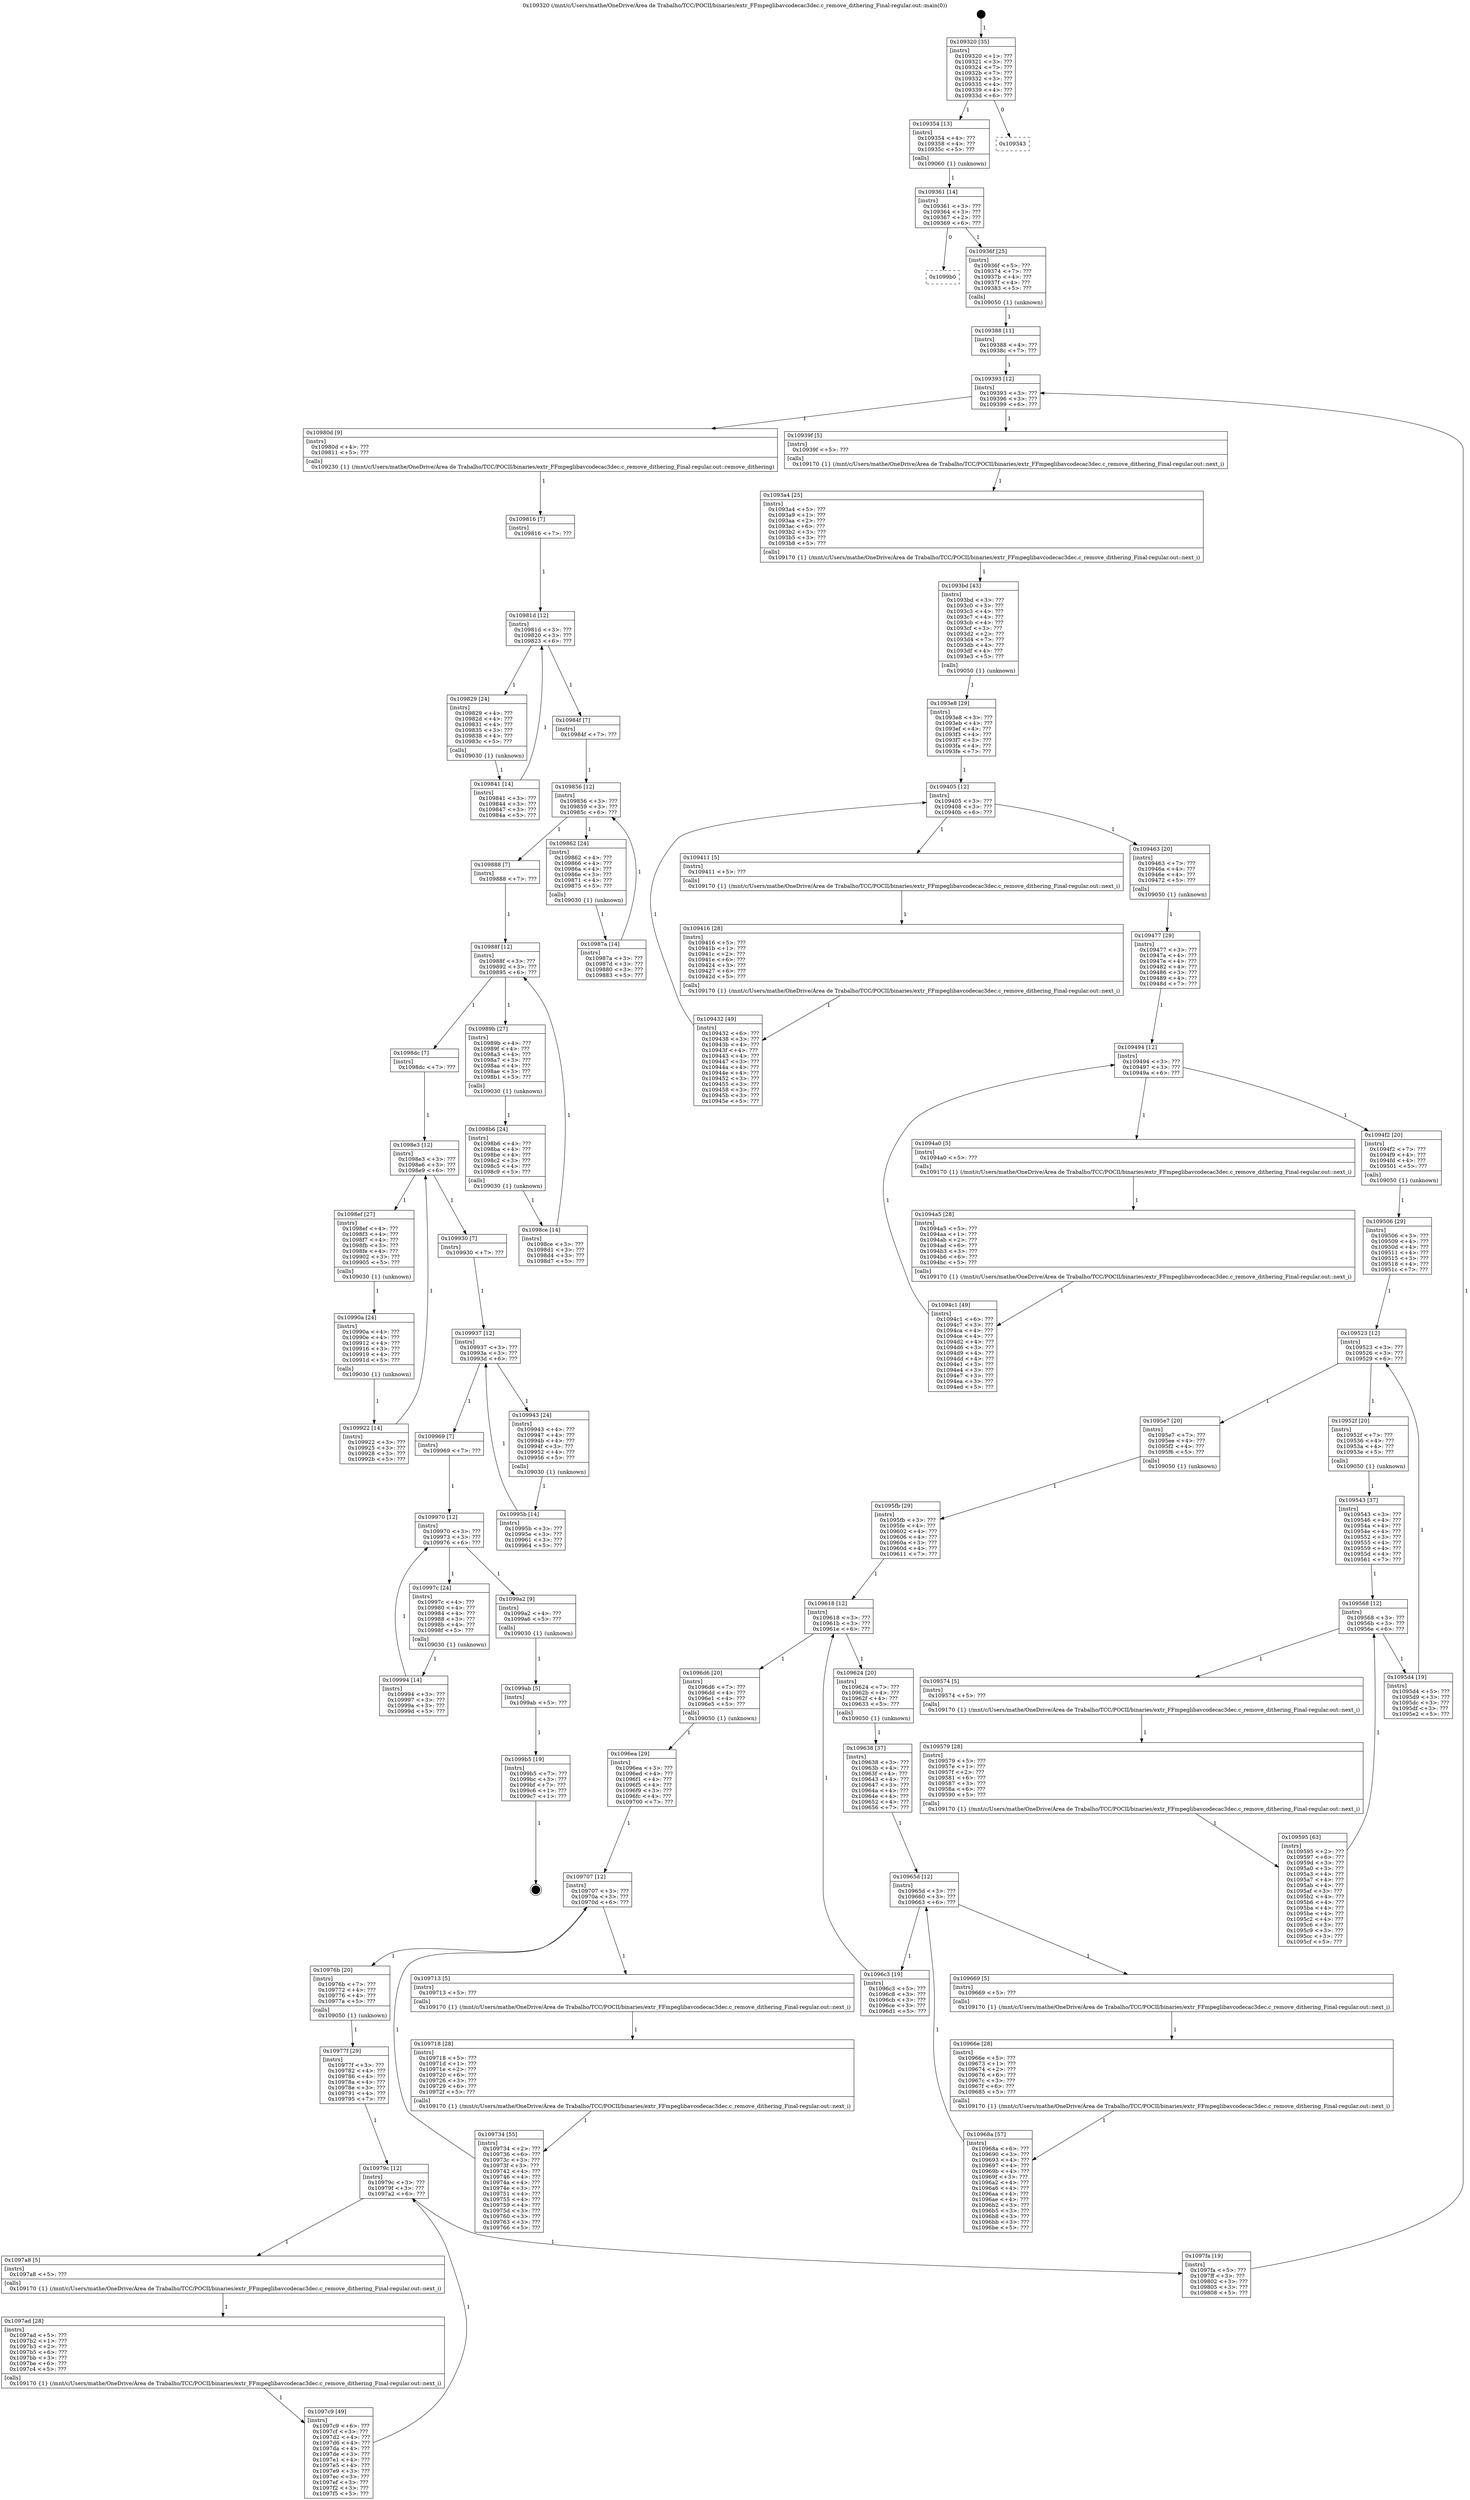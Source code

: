 digraph "0x109320" {
  label = "0x109320 (/mnt/c/Users/mathe/OneDrive/Área de Trabalho/TCC/POCII/binaries/extr_FFmpeglibavcodecac3dec.c_remove_dithering_Final-regular.out::main(0))"
  labelloc = "t"
  node[shape=record]

  Entry [label="",width=0.3,height=0.3,shape=circle,fillcolor=black,style=filled]
  "0x109320" [label="{
     0x109320 [35]\l
     | [instrs]\l
     &nbsp;&nbsp;0x109320 \<+1\>: ???\l
     &nbsp;&nbsp;0x109321 \<+3\>: ???\l
     &nbsp;&nbsp;0x109324 \<+7\>: ???\l
     &nbsp;&nbsp;0x10932b \<+7\>: ???\l
     &nbsp;&nbsp;0x109332 \<+3\>: ???\l
     &nbsp;&nbsp;0x109335 \<+4\>: ???\l
     &nbsp;&nbsp;0x109339 \<+4\>: ???\l
     &nbsp;&nbsp;0x10933d \<+6\>: ???\l
  }"]
  "0x109354" [label="{
     0x109354 [13]\l
     | [instrs]\l
     &nbsp;&nbsp;0x109354 \<+4\>: ???\l
     &nbsp;&nbsp;0x109358 \<+4\>: ???\l
     &nbsp;&nbsp;0x10935c \<+5\>: ???\l
     | [calls]\l
     &nbsp;&nbsp;0x109060 \{1\} (unknown)\l
  }"]
  "0x109343" [label="{
     0x109343\l
  }", style=dashed]
  "0x109361" [label="{
     0x109361 [14]\l
     | [instrs]\l
     &nbsp;&nbsp;0x109361 \<+3\>: ???\l
     &nbsp;&nbsp;0x109364 \<+3\>: ???\l
     &nbsp;&nbsp;0x109367 \<+2\>: ???\l
     &nbsp;&nbsp;0x109369 \<+6\>: ???\l
  }"]
  "0x1099b0" [label="{
     0x1099b0\l
  }", style=dashed]
  "0x10936f" [label="{
     0x10936f [25]\l
     | [instrs]\l
     &nbsp;&nbsp;0x10936f \<+5\>: ???\l
     &nbsp;&nbsp;0x109374 \<+7\>: ???\l
     &nbsp;&nbsp;0x10937b \<+4\>: ???\l
     &nbsp;&nbsp;0x10937f \<+4\>: ???\l
     &nbsp;&nbsp;0x109383 \<+5\>: ???\l
     | [calls]\l
     &nbsp;&nbsp;0x109050 \{1\} (unknown)\l
  }"]
  Exit [label="",width=0.3,height=0.3,shape=circle,fillcolor=black,style=filled,peripheries=2]
  "0x109393" [label="{
     0x109393 [12]\l
     | [instrs]\l
     &nbsp;&nbsp;0x109393 \<+3\>: ???\l
     &nbsp;&nbsp;0x109396 \<+3\>: ???\l
     &nbsp;&nbsp;0x109399 \<+6\>: ???\l
  }"]
  "0x10980d" [label="{
     0x10980d [9]\l
     | [instrs]\l
     &nbsp;&nbsp;0x10980d \<+4\>: ???\l
     &nbsp;&nbsp;0x109811 \<+5\>: ???\l
     | [calls]\l
     &nbsp;&nbsp;0x109230 \{1\} (/mnt/c/Users/mathe/OneDrive/Área de Trabalho/TCC/POCII/binaries/extr_FFmpeglibavcodecac3dec.c_remove_dithering_Final-regular.out::remove_dithering)\l
  }"]
  "0x10939f" [label="{
     0x10939f [5]\l
     | [instrs]\l
     &nbsp;&nbsp;0x10939f \<+5\>: ???\l
     | [calls]\l
     &nbsp;&nbsp;0x109170 \{1\} (/mnt/c/Users/mathe/OneDrive/Área de Trabalho/TCC/POCII/binaries/extr_FFmpeglibavcodecac3dec.c_remove_dithering_Final-regular.out::next_i)\l
  }"]
  "0x1093a4" [label="{
     0x1093a4 [25]\l
     | [instrs]\l
     &nbsp;&nbsp;0x1093a4 \<+5\>: ???\l
     &nbsp;&nbsp;0x1093a9 \<+1\>: ???\l
     &nbsp;&nbsp;0x1093aa \<+2\>: ???\l
     &nbsp;&nbsp;0x1093ac \<+6\>: ???\l
     &nbsp;&nbsp;0x1093b2 \<+3\>: ???\l
     &nbsp;&nbsp;0x1093b5 \<+3\>: ???\l
     &nbsp;&nbsp;0x1093b8 \<+5\>: ???\l
     | [calls]\l
     &nbsp;&nbsp;0x109170 \{1\} (/mnt/c/Users/mathe/OneDrive/Área de Trabalho/TCC/POCII/binaries/extr_FFmpeglibavcodecac3dec.c_remove_dithering_Final-regular.out::next_i)\l
  }"]
  "0x1093bd" [label="{
     0x1093bd [43]\l
     | [instrs]\l
     &nbsp;&nbsp;0x1093bd \<+3\>: ???\l
     &nbsp;&nbsp;0x1093c0 \<+3\>: ???\l
     &nbsp;&nbsp;0x1093c3 \<+4\>: ???\l
     &nbsp;&nbsp;0x1093c7 \<+4\>: ???\l
     &nbsp;&nbsp;0x1093cb \<+4\>: ???\l
     &nbsp;&nbsp;0x1093cf \<+3\>: ???\l
     &nbsp;&nbsp;0x1093d2 \<+2\>: ???\l
     &nbsp;&nbsp;0x1093d4 \<+7\>: ???\l
     &nbsp;&nbsp;0x1093db \<+4\>: ???\l
     &nbsp;&nbsp;0x1093df \<+4\>: ???\l
     &nbsp;&nbsp;0x1093e3 \<+5\>: ???\l
     | [calls]\l
     &nbsp;&nbsp;0x109050 \{1\} (unknown)\l
  }"]
  "0x109405" [label="{
     0x109405 [12]\l
     | [instrs]\l
     &nbsp;&nbsp;0x109405 \<+3\>: ???\l
     &nbsp;&nbsp;0x109408 \<+3\>: ???\l
     &nbsp;&nbsp;0x10940b \<+6\>: ???\l
  }"]
  "0x109463" [label="{
     0x109463 [20]\l
     | [instrs]\l
     &nbsp;&nbsp;0x109463 \<+7\>: ???\l
     &nbsp;&nbsp;0x10946a \<+4\>: ???\l
     &nbsp;&nbsp;0x10946e \<+4\>: ???\l
     &nbsp;&nbsp;0x109472 \<+5\>: ???\l
     | [calls]\l
     &nbsp;&nbsp;0x109050 \{1\} (unknown)\l
  }"]
  "0x109411" [label="{
     0x109411 [5]\l
     | [instrs]\l
     &nbsp;&nbsp;0x109411 \<+5\>: ???\l
     | [calls]\l
     &nbsp;&nbsp;0x109170 \{1\} (/mnt/c/Users/mathe/OneDrive/Área de Trabalho/TCC/POCII/binaries/extr_FFmpeglibavcodecac3dec.c_remove_dithering_Final-regular.out::next_i)\l
  }"]
  "0x109416" [label="{
     0x109416 [28]\l
     | [instrs]\l
     &nbsp;&nbsp;0x109416 \<+5\>: ???\l
     &nbsp;&nbsp;0x10941b \<+1\>: ???\l
     &nbsp;&nbsp;0x10941c \<+2\>: ???\l
     &nbsp;&nbsp;0x10941e \<+6\>: ???\l
     &nbsp;&nbsp;0x109424 \<+3\>: ???\l
     &nbsp;&nbsp;0x109427 \<+6\>: ???\l
     &nbsp;&nbsp;0x10942d \<+5\>: ???\l
     | [calls]\l
     &nbsp;&nbsp;0x109170 \{1\} (/mnt/c/Users/mathe/OneDrive/Área de Trabalho/TCC/POCII/binaries/extr_FFmpeglibavcodecac3dec.c_remove_dithering_Final-regular.out::next_i)\l
  }"]
  "0x109432" [label="{
     0x109432 [49]\l
     | [instrs]\l
     &nbsp;&nbsp;0x109432 \<+6\>: ???\l
     &nbsp;&nbsp;0x109438 \<+3\>: ???\l
     &nbsp;&nbsp;0x10943b \<+4\>: ???\l
     &nbsp;&nbsp;0x10943f \<+4\>: ???\l
     &nbsp;&nbsp;0x109443 \<+4\>: ???\l
     &nbsp;&nbsp;0x109447 \<+3\>: ???\l
     &nbsp;&nbsp;0x10944a \<+4\>: ???\l
     &nbsp;&nbsp;0x10944e \<+4\>: ???\l
     &nbsp;&nbsp;0x109452 \<+3\>: ???\l
     &nbsp;&nbsp;0x109455 \<+3\>: ???\l
     &nbsp;&nbsp;0x109458 \<+3\>: ???\l
     &nbsp;&nbsp;0x10945b \<+3\>: ???\l
     &nbsp;&nbsp;0x10945e \<+5\>: ???\l
  }"]
  "0x1093e8" [label="{
     0x1093e8 [29]\l
     | [instrs]\l
     &nbsp;&nbsp;0x1093e8 \<+3\>: ???\l
     &nbsp;&nbsp;0x1093eb \<+4\>: ???\l
     &nbsp;&nbsp;0x1093ef \<+4\>: ???\l
     &nbsp;&nbsp;0x1093f3 \<+4\>: ???\l
     &nbsp;&nbsp;0x1093f7 \<+3\>: ???\l
     &nbsp;&nbsp;0x1093fa \<+4\>: ???\l
     &nbsp;&nbsp;0x1093fe \<+7\>: ???\l
  }"]
  "0x109494" [label="{
     0x109494 [12]\l
     | [instrs]\l
     &nbsp;&nbsp;0x109494 \<+3\>: ???\l
     &nbsp;&nbsp;0x109497 \<+3\>: ???\l
     &nbsp;&nbsp;0x10949a \<+6\>: ???\l
  }"]
  "0x1094f2" [label="{
     0x1094f2 [20]\l
     | [instrs]\l
     &nbsp;&nbsp;0x1094f2 \<+7\>: ???\l
     &nbsp;&nbsp;0x1094f9 \<+4\>: ???\l
     &nbsp;&nbsp;0x1094fd \<+4\>: ???\l
     &nbsp;&nbsp;0x109501 \<+5\>: ???\l
     | [calls]\l
     &nbsp;&nbsp;0x109050 \{1\} (unknown)\l
  }"]
  "0x1094a0" [label="{
     0x1094a0 [5]\l
     | [instrs]\l
     &nbsp;&nbsp;0x1094a0 \<+5\>: ???\l
     | [calls]\l
     &nbsp;&nbsp;0x109170 \{1\} (/mnt/c/Users/mathe/OneDrive/Área de Trabalho/TCC/POCII/binaries/extr_FFmpeglibavcodecac3dec.c_remove_dithering_Final-regular.out::next_i)\l
  }"]
  "0x1094a5" [label="{
     0x1094a5 [28]\l
     | [instrs]\l
     &nbsp;&nbsp;0x1094a5 \<+5\>: ???\l
     &nbsp;&nbsp;0x1094aa \<+1\>: ???\l
     &nbsp;&nbsp;0x1094ab \<+2\>: ???\l
     &nbsp;&nbsp;0x1094ad \<+6\>: ???\l
     &nbsp;&nbsp;0x1094b3 \<+3\>: ???\l
     &nbsp;&nbsp;0x1094b6 \<+6\>: ???\l
     &nbsp;&nbsp;0x1094bc \<+5\>: ???\l
     | [calls]\l
     &nbsp;&nbsp;0x109170 \{1\} (/mnt/c/Users/mathe/OneDrive/Área de Trabalho/TCC/POCII/binaries/extr_FFmpeglibavcodecac3dec.c_remove_dithering_Final-regular.out::next_i)\l
  }"]
  "0x1094c1" [label="{
     0x1094c1 [49]\l
     | [instrs]\l
     &nbsp;&nbsp;0x1094c1 \<+6\>: ???\l
     &nbsp;&nbsp;0x1094c7 \<+3\>: ???\l
     &nbsp;&nbsp;0x1094ca \<+4\>: ???\l
     &nbsp;&nbsp;0x1094ce \<+4\>: ???\l
     &nbsp;&nbsp;0x1094d2 \<+4\>: ???\l
     &nbsp;&nbsp;0x1094d6 \<+3\>: ???\l
     &nbsp;&nbsp;0x1094d9 \<+4\>: ???\l
     &nbsp;&nbsp;0x1094dd \<+4\>: ???\l
     &nbsp;&nbsp;0x1094e1 \<+3\>: ???\l
     &nbsp;&nbsp;0x1094e4 \<+3\>: ???\l
     &nbsp;&nbsp;0x1094e7 \<+3\>: ???\l
     &nbsp;&nbsp;0x1094ea \<+3\>: ???\l
     &nbsp;&nbsp;0x1094ed \<+5\>: ???\l
  }"]
  "0x109477" [label="{
     0x109477 [29]\l
     | [instrs]\l
     &nbsp;&nbsp;0x109477 \<+3\>: ???\l
     &nbsp;&nbsp;0x10947a \<+4\>: ???\l
     &nbsp;&nbsp;0x10947e \<+4\>: ???\l
     &nbsp;&nbsp;0x109482 \<+4\>: ???\l
     &nbsp;&nbsp;0x109486 \<+3\>: ???\l
     &nbsp;&nbsp;0x109489 \<+4\>: ???\l
     &nbsp;&nbsp;0x10948d \<+7\>: ???\l
  }"]
  "0x109523" [label="{
     0x109523 [12]\l
     | [instrs]\l
     &nbsp;&nbsp;0x109523 \<+3\>: ???\l
     &nbsp;&nbsp;0x109526 \<+3\>: ???\l
     &nbsp;&nbsp;0x109529 \<+6\>: ???\l
  }"]
  "0x1095e7" [label="{
     0x1095e7 [20]\l
     | [instrs]\l
     &nbsp;&nbsp;0x1095e7 \<+7\>: ???\l
     &nbsp;&nbsp;0x1095ee \<+4\>: ???\l
     &nbsp;&nbsp;0x1095f2 \<+4\>: ???\l
     &nbsp;&nbsp;0x1095f6 \<+5\>: ???\l
     | [calls]\l
     &nbsp;&nbsp;0x109050 \{1\} (unknown)\l
  }"]
  "0x10952f" [label="{
     0x10952f [20]\l
     | [instrs]\l
     &nbsp;&nbsp;0x10952f \<+7\>: ???\l
     &nbsp;&nbsp;0x109536 \<+4\>: ???\l
     &nbsp;&nbsp;0x10953a \<+4\>: ???\l
     &nbsp;&nbsp;0x10953e \<+5\>: ???\l
     | [calls]\l
     &nbsp;&nbsp;0x109050 \{1\} (unknown)\l
  }"]
  "0x109568" [label="{
     0x109568 [12]\l
     | [instrs]\l
     &nbsp;&nbsp;0x109568 \<+3\>: ???\l
     &nbsp;&nbsp;0x10956b \<+3\>: ???\l
     &nbsp;&nbsp;0x10956e \<+6\>: ???\l
  }"]
  "0x1095d4" [label="{
     0x1095d4 [19]\l
     | [instrs]\l
     &nbsp;&nbsp;0x1095d4 \<+5\>: ???\l
     &nbsp;&nbsp;0x1095d9 \<+3\>: ???\l
     &nbsp;&nbsp;0x1095dc \<+3\>: ???\l
     &nbsp;&nbsp;0x1095df \<+3\>: ???\l
     &nbsp;&nbsp;0x1095e2 \<+5\>: ???\l
  }"]
  "0x109574" [label="{
     0x109574 [5]\l
     | [instrs]\l
     &nbsp;&nbsp;0x109574 \<+5\>: ???\l
     | [calls]\l
     &nbsp;&nbsp;0x109170 \{1\} (/mnt/c/Users/mathe/OneDrive/Área de Trabalho/TCC/POCII/binaries/extr_FFmpeglibavcodecac3dec.c_remove_dithering_Final-regular.out::next_i)\l
  }"]
  "0x109579" [label="{
     0x109579 [28]\l
     | [instrs]\l
     &nbsp;&nbsp;0x109579 \<+5\>: ???\l
     &nbsp;&nbsp;0x10957e \<+1\>: ???\l
     &nbsp;&nbsp;0x10957f \<+2\>: ???\l
     &nbsp;&nbsp;0x109581 \<+6\>: ???\l
     &nbsp;&nbsp;0x109587 \<+3\>: ???\l
     &nbsp;&nbsp;0x10958a \<+6\>: ???\l
     &nbsp;&nbsp;0x109590 \<+5\>: ???\l
     | [calls]\l
     &nbsp;&nbsp;0x109170 \{1\} (/mnt/c/Users/mathe/OneDrive/Área de Trabalho/TCC/POCII/binaries/extr_FFmpeglibavcodecac3dec.c_remove_dithering_Final-regular.out::next_i)\l
  }"]
  "0x109595" [label="{
     0x109595 [63]\l
     | [instrs]\l
     &nbsp;&nbsp;0x109595 \<+2\>: ???\l
     &nbsp;&nbsp;0x109597 \<+6\>: ???\l
     &nbsp;&nbsp;0x10959d \<+3\>: ???\l
     &nbsp;&nbsp;0x1095a0 \<+3\>: ???\l
     &nbsp;&nbsp;0x1095a3 \<+4\>: ???\l
     &nbsp;&nbsp;0x1095a7 \<+4\>: ???\l
     &nbsp;&nbsp;0x1095ab \<+4\>: ???\l
     &nbsp;&nbsp;0x1095af \<+3\>: ???\l
     &nbsp;&nbsp;0x1095b2 \<+4\>: ???\l
     &nbsp;&nbsp;0x1095b6 \<+4\>: ???\l
     &nbsp;&nbsp;0x1095ba \<+4\>: ???\l
     &nbsp;&nbsp;0x1095be \<+4\>: ???\l
     &nbsp;&nbsp;0x1095c2 \<+4\>: ???\l
     &nbsp;&nbsp;0x1095c6 \<+3\>: ???\l
     &nbsp;&nbsp;0x1095c9 \<+3\>: ???\l
     &nbsp;&nbsp;0x1095cc \<+3\>: ???\l
     &nbsp;&nbsp;0x1095cf \<+5\>: ???\l
  }"]
  "0x109543" [label="{
     0x109543 [37]\l
     | [instrs]\l
     &nbsp;&nbsp;0x109543 \<+3\>: ???\l
     &nbsp;&nbsp;0x109546 \<+4\>: ???\l
     &nbsp;&nbsp;0x10954a \<+4\>: ???\l
     &nbsp;&nbsp;0x10954e \<+4\>: ???\l
     &nbsp;&nbsp;0x109552 \<+3\>: ???\l
     &nbsp;&nbsp;0x109555 \<+4\>: ???\l
     &nbsp;&nbsp;0x109559 \<+4\>: ???\l
     &nbsp;&nbsp;0x10955d \<+4\>: ???\l
     &nbsp;&nbsp;0x109561 \<+7\>: ???\l
  }"]
  "0x1099b5" [label="{
     0x1099b5 [19]\l
     | [instrs]\l
     &nbsp;&nbsp;0x1099b5 \<+7\>: ???\l
     &nbsp;&nbsp;0x1099bc \<+3\>: ???\l
     &nbsp;&nbsp;0x1099bf \<+7\>: ???\l
     &nbsp;&nbsp;0x1099c6 \<+1\>: ???\l
     &nbsp;&nbsp;0x1099c7 \<+1\>: ???\l
  }"]
  "0x109506" [label="{
     0x109506 [29]\l
     | [instrs]\l
     &nbsp;&nbsp;0x109506 \<+3\>: ???\l
     &nbsp;&nbsp;0x109509 \<+4\>: ???\l
     &nbsp;&nbsp;0x10950d \<+4\>: ???\l
     &nbsp;&nbsp;0x109511 \<+4\>: ???\l
     &nbsp;&nbsp;0x109515 \<+3\>: ???\l
     &nbsp;&nbsp;0x109518 \<+4\>: ???\l
     &nbsp;&nbsp;0x10951c \<+7\>: ???\l
  }"]
  "0x109618" [label="{
     0x109618 [12]\l
     | [instrs]\l
     &nbsp;&nbsp;0x109618 \<+3\>: ???\l
     &nbsp;&nbsp;0x10961b \<+3\>: ???\l
     &nbsp;&nbsp;0x10961e \<+6\>: ???\l
  }"]
  "0x1096d6" [label="{
     0x1096d6 [20]\l
     | [instrs]\l
     &nbsp;&nbsp;0x1096d6 \<+7\>: ???\l
     &nbsp;&nbsp;0x1096dd \<+4\>: ???\l
     &nbsp;&nbsp;0x1096e1 \<+4\>: ???\l
     &nbsp;&nbsp;0x1096e5 \<+5\>: ???\l
     | [calls]\l
     &nbsp;&nbsp;0x109050 \{1\} (unknown)\l
  }"]
  "0x109624" [label="{
     0x109624 [20]\l
     | [instrs]\l
     &nbsp;&nbsp;0x109624 \<+7\>: ???\l
     &nbsp;&nbsp;0x10962b \<+4\>: ???\l
     &nbsp;&nbsp;0x10962f \<+4\>: ???\l
     &nbsp;&nbsp;0x109633 \<+5\>: ???\l
     | [calls]\l
     &nbsp;&nbsp;0x109050 \{1\} (unknown)\l
  }"]
  "0x10965d" [label="{
     0x10965d [12]\l
     | [instrs]\l
     &nbsp;&nbsp;0x10965d \<+3\>: ???\l
     &nbsp;&nbsp;0x109660 \<+3\>: ???\l
     &nbsp;&nbsp;0x109663 \<+6\>: ???\l
  }"]
  "0x1096c3" [label="{
     0x1096c3 [19]\l
     | [instrs]\l
     &nbsp;&nbsp;0x1096c3 \<+5\>: ???\l
     &nbsp;&nbsp;0x1096c8 \<+3\>: ???\l
     &nbsp;&nbsp;0x1096cb \<+3\>: ???\l
     &nbsp;&nbsp;0x1096ce \<+3\>: ???\l
     &nbsp;&nbsp;0x1096d1 \<+5\>: ???\l
  }"]
  "0x109669" [label="{
     0x109669 [5]\l
     | [instrs]\l
     &nbsp;&nbsp;0x109669 \<+5\>: ???\l
     | [calls]\l
     &nbsp;&nbsp;0x109170 \{1\} (/mnt/c/Users/mathe/OneDrive/Área de Trabalho/TCC/POCII/binaries/extr_FFmpeglibavcodecac3dec.c_remove_dithering_Final-regular.out::next_i)\l
  }"]
  "0x10966e" [label="{
     0x10966e [28]\l
     | [instrs]\l
     &nbsp;&nbsp;0x10966e \<+5\>: ???\l
     &nbsp;&nbsp;0x109673 \<+1\>: ???\l
     &nbsp;&nbsp;0x109674 \<+2\>: ???\l
     &nbsp;&nbsp;0x109676 \<+6\>: ???\l
     &nbsp;&nbsp;0x10967c \<+3\>: ???\l
     &nbsp;&nbsp;0x10967f \<+6\>: ???\l
     &nbsp;&nbsp;0x109685 \<+5\>: ???\l
     | [calls]\l
     &nbsp;&nbsp;0x109170 \{1\} (/mnt/c/Users/mathe/OneDrive/Área de Trabalho/TCC/POCII/binaries/extr_FFmpeglibavcodecac3dec.c_remove_dithering_Final-regular.out::next_i)\l
  }"]
  "0x10968a" [label="{
     0x10968a [57]\l
     | [instrs]\l
     &nbsp;&nbsp;0x10968a \<+6\>: ???\l
     &nbsp;&nbsp;0x109690 \<+3\>: ???\l
     &nbsp;&nbsp;0x109693 \<+4\>: ???\l
     &nbsp;&nbsp;0x109697 \<+4\>: ???\l
     &nbsp;&nbsp;0x10969b \<+4\>: ???\l
     &nbsp;&nbsp;0x10969f \<+3\>: ???\l
     &nbsp;&nbsp;0x1096a2 \<+4\>: ???\l
     &nbsp;&nbsp;0x1096a6 \<+4\>: ???\l
     &nbsp;&nbsp;0x1096aa \<+4\>: ???\l
     &nbsp;&nbsp;0x1096ae \<+4\>: ???\l
     &nbsp;&nbsp;0x1096b2 \<+3\>: ???\l
     &nbsp;&nbsp;0x1096b5 \<+3\>: ???\l
     &nbsp;&nbsp;0x1096b8 \<+3\>: ???\l
     &nbsp;&nbsp;0x1096bb \<+3\>: ???\l
     &nbsp;&nbsp;0x1096be \<+5\>: ???\l
  }"]
  "0x109638" [label="{
     0x109638 [37]\l
     | [instrs]\l
     &nbsp;&nbsp;0x109638 \<+3\>: ???\l
     &nbsp;&nbsp;0x10963b \<+4\>: ???\l
     &nbsp;&nbsp;0x10963f \<+4\>: ???\l
     &nbsp;&nbsp;0x109643 \<+4\>: ???\l
     &nbsp;&nbsp;0x109647 \<+3\>: ???\l
     &nbsp;&nbsp;0x10964a \<+4\>: ???\l
     &nbsp;&nbsp;0x10964e \<+4\>: ???\l
     &nbsp;&nbsp;0x109652 \<+4\>: ???\l
     &nbsp;&nbsp;0x109656 \<+7\>: ???\l
  }"]
  "0x1099ab" [label="{
     0x1099ab [5]\l
     | [instrs]\l
     &nbsp;&nbsp;0x1099ab \<+5\>: ???\l
  }"]
  "0x1095fb" [label="{
     0x1095fb [29]\l
     | [instrs]\l
     &nbsp;&nbsp;0x1095fb \<+3\>: ???\l
     &nbsp;&nbsp;0x1095fe \<+4\>: ???\l
     &nbsp;&nbsp;0x109602 \<+4\>: ???\l
     &nbsp;&nbsp;0x109606 \<+4\>: ???\l
     &nbsp;&nbsp;0x10960a \<+3\>: ???\l
     &nbsp;&nbsp;0x10960d \<+4\>: ???\l
     &nbsp;&nbsp;0x109611 \<+7\>: ???\l
  }"]
  "0x109707" [label="{
     0x109707 [12]\l
     | [instrs]\l
     &nbsp;&nbsp;0x109707 \<+3\>: ???\l
     &nbsp;&nbsp;0x10970a \<+3\>: ???\l
     &nbsp;&nbsp;0x10970d \<+6\>: ???\l
  }"]
  "0x10976b" [label="{
     0x10976b [20]\l
     | [instrs]\l
     &nbsp;&nbsp;0x10976b \<+7\>: ???\l
     &nbsp;&nbsp;0x109772 \<+4\>: ???\l
     &nbsp;&nbsp;0x109776 \<+4\>: ???\l
     &nbsp;&nbsp;0x10977a \<+5\>: ???\l
     | [calls]\l
     &nbsp;&nbsp;0x109050 \{1\} (unknown)\l
  }"]
  "0x109713" [label="{
     0x109713 [5]\l
     | [instrs]\l
     &nbsp;&nbsp;0x109713 \<+5\>: ???\l
     | [calls]\l
     &nbsp;&nbsp;0x109170 \{1\} (/mnt/c/Users/mathe/OneDrive/Área de Trabalho/TCC/POCII/binaries/extr_FFmpeglibavcodecac3dec.c_remove_dithering_Final-regular.out::next_i)\l
  }"]
  "0x109718" [label="{
     0x109718 [28]\l
     | [instrs]\l
     &nbsp;&nbsp;0x109718 \<+5\>: ???\l
     &nbsp;&nbsp;0x10971d \<+1\>: ???\l
     &nbsp;&nbsp;0x10971e \<+2\>: ???\l
     &nbsp;&nbsp;0x109720 \<+6\>: ???\l
     &nbsp;&nbsp;0x109726 \<+3\>: ???\l
     &nbsp;&nbsp;0x109729 \<+6\>: ???\l
     &nbsp;&nbsp;0x10972f \<+5\>: ???\l
     | [calls]\l
     &nbsp;&nbsp;0x109170 \{1\} (/mnt/c/Users/mathe/OneDrive/Área de Trabalho/TCC/POCII/binaries/extr_FFmpeglibavcodecac3dec.c_remove_dithering_Final-regular.out::next_i)\l
  }"]
  "0x109734" [label="{
     0x109734 [55]\l
     | [instrs]\l
     &nbsp;&nbsp;0x109734 \<+2\>: ???\l
     &nbsp;&nbsp;0x109736 \<+6\>: ???\l
     &nbsp;&nbsp;0x10973c \<+3\>: ???\l
     &nbsp;&nbsp;0x10973f \<+3\>: ???\l
     &nbsp;&nbsp;0x109742 \<+4\>: ???\l
     &nbsp;&nbsp;0x109746 \<+4\>: ???\l
     &nbsp;&nbsp;0x10974a \<+4\>: ???\l
     &nbsp;&nbsp;0x10974e \<+3\>: ???\l
     &nbsp;&nbsp;0x109751 \<+4\>: ???\l
     &nbsp;&nbsp;0x109755 \<+4\>: ???\l
     &nbsp;&nbsp;0x109759 \<+4\>: ???\l
     &nbsp;&nbsp;0x10975d \<+3\>: ???\l
     &nbsp;&nbsp;0x109760 \<+3\>: ???\l
     &nbsp;&nbsp;0x109763 \<+3\>: ???\l
     &nbsp;&nbsp;0x109766 \<+5\>: ???\l
  }"]
  "0x1096ea" [label="{
     0x1096ea [29]\l
     | [instrs]\l
     &nbsp;&nbsp;0x1096ea \<+3\>: ???\l
     &nbsp;&nbsp;0x1096ed \<+4\>: ???\l
     &nbsp;&nbsp;0x1096f1 \<+4\>: ???\l
     &nbsp;&nbsp;0x1096f5 \<+4\>: ???\l
     &nbsp;&nbsp;0x1096f9 \<+3\>: ???\l
     &nbsp;&nbsp;0x1096fc \<+4\>: ???\l
     &nbsp;&nbsp;0x109700 \<+7\>: ???\l
  }"]
  "0x10979c" [label="{
     0x10979c [12]\l
     | [instrs]\l
     &nbsp;&nbsp;0x10979c \<+3\>: ???\l
     &nbsp;&nbsp;0x10979f \<+3\>: ???\l
     &nbsp;&nbsp;0x1097a2 \<+6\>: ???\l
  }"]
  "0x1097fa" [label="{
     0x1097fa [19]\l
     | [instrs]\l
     &nbsp;&nbsp;0x1097fa \<+5\>: ???\l
     &nbsp;&nbsp;0x1097ff \<+3\>: ???\l
     &nbsp;&nbsp;0x109802 \<+3\>: ???\l
     &nbsp;&nbsp;0x109805 \<+3\>: ???\l
     &nbsp;&nbsp;0x109808 \<+5\>: ???\l
  }"]
  "0x1097a8" [label="{
     0x1097a8 [5]\l
     | [instrs]\l
     &nbsp;&nbsp;0x1097a8 \<+5\>: ???\l
     | [calls]\l
     &nbsp;&nbsp;0x109170 \{1\} (/mnt/c/Users/mathe/OneDrive/Área de Trabalho/TCC/POCII/binaries/extr_FFmpeglibavcodecac3dec.c_remove_dithering_Final-regular.out::next_i)\l
  }"]
  "0x1097ad" [label="{
     0x1097ad [28]\l
     | [instrs]\l
     &nbsp;&nbsp;0x1097ad \<+5\>: ???\l
     &nbsp;&nbsp;0x1097b2 \<+1\>: ???\l
     &nbsp;&nbsp;0x1097b3 \<+2\>: ???\l
     &nbsp;&nbsp;0x1097b5 \<+6\>: ???\l
     &nbsp;&nbsp;0x1097bb \<+3\>: ???\l
     &nbsp;&nbsp;0x1097be \<+6\>: ???\l
     &nbsp;&nbsp;0x1097c4 \<+5\>: ???\l
     | [calls]\l
     &nbsp;&nbsp;0x109170 \{1\} (/mnt/c/Users/mathe/OneDrive/Área de Trabalho/TCC/POCII/binaries/extr_FFmpeglibavcodecac3dec.c_remove_dithering_Final-regular.out::next_i)\l
  }"]
  "0x1097c9" [label="{
     0x1097c9 [49]\l
     | [instrs]\l
     &nbsp;&nbsp;0x1097c9 \<+6\>: ???\l
     &nbsp;&nbsp;0x1097cf \<+3\>: ???\l
     &nbsp;&nbsp;0x1097d2 \<+4\>: ???\l
     &nbsp;&nbsp;0x1097d6 \<+4\>: ???\l
     &nbsp;&nbsp;0x1097da \<+4\>: ???\l
     &nbsp;&nbsp;0x1097de \<+3\>: ???\l
     &nbsp;&nbsp;0x1097e1 \<+4\>: ???\l
     &nbsp;&nbsp;0x1097e5 \<+4\>: ???\l
     &nbsp;&nbsp;0x1097e9 \<+3\>: ???\l
     &nbsp;&nbsp;0x1097ec \<+3\>: ???\l
     &nbsp;&nbsp;0x1097ef \<+3\>: ???\l
     &nbsp;&nbsp;0x1097f2 \<+3\>: ???\l
     &nbsp;&nbsp;0x1097f5 \<+5\>: ???\l
  }"]
  "0x10977f" [label="{
     0x10977f [29]\l
     | [instrs]\l
     &nbsp;&nbsp;0x10977f \<+3\>: ???\l
     &nbsp;&nbsp;0x109782 \<+4\>: ???\l
     &nbsp;&nbsp;0x109786 \<+4\>: ???\l
     &nbsp;&nbsp;0x10978a \<+4\>: ???\l
     &nbsp;&nbsp;0x10978e \<+3\>: ???\l
     &nbsp;&nbsp;0x109791 \<+4\>: ???\l
     &nbsp;&nbsp;0x109795 \<+7\>: ???\l
  }"]
  "0x109969" [label="{
     0x109969 [7]\l
     | [instrs]\l
     &nbsp;&nbsp;0x109969 \<+7\>: ???\l
  }"]
  "0x109388" [label="{
     0x109388 [11]\l
     | [instrs]\l
     &nbsp;&nbsp;0x109388 \<+4\>: ???\l
     &nbsp;&nbsp;0x10938c \<+7\>: ???\l
  }"]
  "0x10981d" [label="{
     0x10981d [12]\l
     | [instrs]\l
     &nbsp;&nbsp;0x10981d \<+3\>: ???\l
     &nbsp;&nbsp;0x109820 \<+3\>: ???\l
     &nbsp;&nbsp;0x109823 \<+6\>: ???\l
  }"]
  "0x109856" [label="{
     0x109856 [12]\l
     | [instrs]\l
     &nbsp;&nbsp;0x109856 \<+3\>: ???\l
     &nbsp;&nbsp;0x109859 \<+3\>: ???\l
     &nbsp;&nbsp;0x10985c \<+6\>: ???\l
  }"]
  "0x109829" [label="{
     0x109829 [24]\l
     | [instrs]\l
     &nbsp;&nbsp;0x109829 \<+4\>: ???\l
     &nbsp;&nbsp;0x10982d \<+4\>: ???\l
     &nbsp;&nbsp;0x109831 \<+4\>: ???\l
     &nbsp;&nbsp;0x109835 \<+3\>: ???\l
     &nbsp;&nbsp;0x109838 \<+4\>: ???\l
     &nbsp;&nbsp;0x10983c \<+5\>: ???\l
     | [calls]\l
     &nbsp;&nbsp;0x109030 \{1\} (unknown)\l
  }"]
  "0x109841" [label="{
     0x109841 [14]\l
     | [instrs]\l
     &nbsp;&nbsp;0x109841 \<+3\>: ???\l
     &nbsp;&nbsp;0x109844 \<+3\>: ???\l
     &nbsp;&nbsp;0x109847 \<+3\>: ???\l
     &nbsp;&nbsp;0x10984a \<+5\>: ???\l
  }"]
  "0x109816" [label="{
     0x109816 [7]\l
     | [instrs]\l
     &nbsp;&nbsp;0x109816 \<+7\>: ???\l
  }"]
  "0x10988f" [label="{
     0x10988f [12]\l
     | [instrs]\l
     &nbsp;&nbsp;0x10988f \<+3\>: ???\l
     &nbsp;&nbsp;0x109892 \<+3\>: ???\l
     &nbsp;&nbsp;0x109895 \<+6\>: ???\l
  }"]
  "0x109862" [label="{
     0x109862 [24]\l
     | [instrs]\l
     &nbsp;&nbsp;0x109862 \<+4\>: ???\l
     &nbsp;&nbsp;0x109866 \<+4\>: ???\l
     &nbsp;&nbsp;0x10986a \<+4\>: ???\l
     &nbsp;&nbsp;0x10986e \<+3\>: ???\l
     &nbsp;&nbsp;0x109871 \<+4\>: ???\l
     &nbsp;&nbsp;0x109875 \<+5\>: ???\l
     | [calls]\l
     &nbsp;&nbsp;0x109030 \{1\} (unknown)\l
  }"]
  "0x10987a" [label="{
     0x10987a [14]\l
     | [instrs]\l
     &nbsp;&nbsp;0x10987a \<+3\>: ???\l
     &nbsp;&nbsp;0x10987d \<+3\>: ???\l
     &nbsp;&nbsp;0x109880 \<+3\>: ???\l
     &nbsp;&nbsp;0x109883 \<+5\>: ???\l
  }"]
  "0x10984f" [label="{
     0x10984f [7]\l
     | [instrs]\l
     &nbsp;&nbsp;0x10984f \<+7\>: ???\l
  }"]
  "0x1098e3" [label="{
     0x1098e3 [12]\l
     | [instrs]\l
     &nbsp;&nbsp;0x1098e3 \<+3\>: ???\l
     &nbsp;&nbsp;0x1098e6 \<+3\>: ???\l
     &nbsp;&nbsp;0x1098e9 \<+6\>: ???\l
  }"]
  "0x10989b" [label="{
     0x10989b [27]\l
     | [instrs]\l
     &nbsp;&nbsp;0x10989b \<+4\>: ???\l
     &nbsp;&nbsp;0x10989f \<+4\>: ???\l
     &nbsp;&nbsp;0x1098a3 \<+4\>: ???\l
     &nbsp;&nbsp;0x1098a7 \<+3\>: ???\l
     &nbsp;&nbsp;0x1098aa \<+4\>: ???\l
     &nbsp;&nbsp;0x1098ae \<+3\>: ???\l
     &nbsp;&nbsp;0x1098b1 \<+5\>: ???\l
     | [calls]\l
     &nbsp;&nbsp;0x109030 \{1\} (unknown)\l
  }"]
  "0x1098b6" [label="{
     0x1098b6 [24]\l
     | [instrs]\l
     &nbsp;&nbsp;0x1098b6 \<+4\>: ???\l
     &nbsp;&nbsp;0x1098ba \<+4\>: ???\l
     &nbsp;&nbsp;0x1098be \<+4\>: ???\l
     &nbsp;&nbsp;0x1098c2 \<+3\>: ???\l
     &nbsp;&nbsp;0x1098c5 \<+4\>: ???\l
     &nbsp;&nbsp;0x1098c9 \<+5\>: ???\l
     | [calls]\l
     &nbsp;&nbsp;0x109030 \{1\} (unknown)\l
  }"]
  "0x1098ce" [label="{
     0x1098ce [14]\l
     | [instrs]\l
     &nbsp;&nbsp;0x1098ce \<+3\>: ???\l
     &nbsp;&nbsp;0x1098d1 \<+3\>: ???\l
     &nbsp;&nbsp;0x1098d4 \<+3\>: ???\l
     &nbsp;&nbsp;0x1098d7 \<+5\>: ???\l
  }"]
  "0x109888" [label="{
     0x109888 [7]\l
     | [instrs]\l
     &nbsp;&nbsp;0x109888 \<+7\>: ???\l
  }"]
  "0x109937" [label="{
     0x109937 [12]\l
     | [instrs]\l
     &nbsp;&nbsp;0x109937 \<+3\>: ???\l
     &nbsp;&nbsp;0x10993a \<+3\>: ???\l
     &nbsp;&nbsp;0x10993d \<+6\>: ???\l
  }"]
  "0x1098ef" [label="{
     0x1098ef [27]\l
     | [instrs]\l
     &nbsp;&nbsp;0x1098ef \<+4\>: ???\l
     &nbsp;&nbsp;0x1098f3 \<+4\>: ???\l
     &nbsp;&nbsp;0x1098f7 \<+4\>: ???\l
     &nbsp;&nbsp;0x1098fb \<+3\>: ???\l
     &nbsp;&nbsp;0x1098fe \<+4\>: ???\l
     &nbsp;&nbsp;0x109902 \<+3\>: ???\l
     &nbsp;&nbsp;0x109905 \<+5\>: ???\l
     | [calls]\l
     &nbsp;&nbsp;0x109030 \{1\} (unknown)\l
  }"]
  "0x10990a" [label="{
     0x10990a [24]\l
     | [instrs]\l
     &nbsp;&nbsp;0x10990a \<+4\>: ???\l
     &nbsp;&nbsp;0x10990e \<+4\>: ???\l
     &nbsp;&nbsp;0x109912 \<+4\>: ???\l
     &nbsp;&nbsp;0x109916 \<+3\>: ???\l
     &nbsp;&nbsp;0x109919 \<+4\>: ???\l
     &nbsp;&nbsp;0x10991d \<+5\>: ???\l
     | [calls]\l
     &nbsp;&nbsp;0x109030 \{1\} (unknown)\l
  }"]
  "0x109922" [label="{
     0x109922 [14]\l
     | [instrs]\l
     &nbsp;&nbsp;0x109922 \<+3\>: ???\l
     &nbsp;&nbsp;0x109925 \<+3\>: ???\l
     &nbsp;&nbsp;0x109928 \<+3\>: ???\l
     &nbsp;&nbsp;0x10992b \<+5\>: ???\l
  }"]
  "0x1098dc" [label="{
     0x1098dc [7]\l
     | [instrs]\l
     &nbsp;&nbsp;0x1098dc \<+7\>: ???\l
  }"]
  "0x109970" [label="{
     0x109970 [12]\l
     | [instrs]\l
     &nbsp;&nbsp;0x109970 \<+3\>: ???\l
     &nbsp;&nbsp;0x109973 \<+3\>: ???\l
     &nbsp;&nbsp;0x109976 \<+6\>: ???\l
  }"]
  "0x109943" [label="{
     0x109943 [24]\l
     | [instrs]\l
     &nbsp;&nbsp;0x109943 \<+4\>: ???\l
     &nbsp;&nbsp;0x109947 \<+4\>: ???\l
     &nbsp;&nbsp;0x10994b \<+4\>: ???\l
     &nbsp;&nbsp;0x10994f \<+3\>: ???\l
     &nbsp;&nbsp;0x109952 \<+4\>: ???\l
     &nbsp;&nbsp;0x109956 \<+5\>: ???\l
     | [calls]\l
     &nbsp;&nbsp;0x109030 \{1\} (unknown)\l
  }"]
  "0x10995b" [label="{
     0x10995b [14]\l
     | [instrs]\l
     &nbsp;&nbsp;0x10995b \<+3\>: ???\l
     &nbsp;&nbsp;0x10995e \<+3\>: ???\l
     &nbsp;&nbsp;0x109961 \<+3\>: ???\l
     &nbsp;&nbsp;0x109964 \<+5\>: ???\l
  }"]
  "0x109930" [label="{
     0x109930 [7]\l
     | [instrs]\l
     &nbsp;&nbsp;0x109930 \<+7\>: ???\l
  }"]
  "0x1099a2" [label="{
     0x1099a2 [9]\l
     | [instrs]\l
     &nbsp;&nbsp;0x1099a2 \<+4\>: ???\l
     &nbsp;&nbsp;0x1099a6 \<+5\>: ???\l
     | [calls]\l
     &nbsp;&nbsp;0x109030 \{1\} (unknown)\l
  }"]
  "0x10997c" [label="{
     0x10997c [24]\l
     | [instrs]\l
     &nbsp;&nbsp;0x10997c \<+4\>: ???\l
     &nbsp;&nbsp;0x109980 \<+4\>: ???\l
     &nbsp;&nbsp;0x109984 \<+4\>: ???\l
     &nbsp;&nbsp;0x109988 \<+3\>: ???\l
     &nbsp;&nbsp;0x10998b \<+4\>: ???\l
     &nbsp;&nbsp;0x10998f \<+5\>: ???\l
     | [calls]\l
     &nbsp;&nbsp;0x109030 \{1\} (unknown)\l
  }"]
  "0x109994" [label="{
     0x109994 [14]\l
     | [instrs]\l
     &nbsp;&nbsp;0x109994 \<+3\>: ???\l
     &nbsp;&nbsp;0x109997 \<+3\>: ???\l
     &nbsp;&nbsp;0x10999a \<+3\>: ???\l
     &nbsp;&nbsp;0x10999d \<+5\>: ???\l
  }"]
  Entry -> "0x109320" [label=" 1"]
  "0x109320" -> "0x109354" [label=" 1"]
  "0x109320" -> "0x109343" [label=" 0"]
  "0x109354" -> "0x109361" [label=" 1"]
  "0x109361" -> "0x1099b0" [label=" 0"]
  "0x109361" -> "0x10936f" [label=" 1"]
  "0x1099b5" -> Exit [label=" 1"]
  "0x10936f" -> "0x109388" [label=" 1"]
  "0x109393" -> "0x10980d" [label=" 1"]
  "0x109393" -> "0x10939f" [label=" 1"]
  "0x10939f" -> "0x1093a4" [label=" 1"]
  "0x1093a4" -> "0x1093bd" [label=" 1"]
  "0x1093bd" -> "0x1093e8" [label=" 1"]
  "0x109405" -> "0x109463" [label=" 1"]
  "0x109405" -> "0x109411" [label=" 1"]
  "0x109411" -> "0x109416" [label=" 1"]
  "0x109416" -> "0x109432" [label=" 1"]
  "0x1093e8" -> "0x109405" [label=" 1"]
  "0x109432" -> "0x109405" [label=" 1"]
  "0x109463" -> "0x109477" [label=" 1"]
  "0x109494" -> "0x1094f2" [label=" 1"]
  "0x109494" -> "0x1094a0" [label=" 1"]
  "0x1094a0" -> "0x1094a5" [label=" 1"]
  "0x1094a5" -> "0x1094c1" [label=" 1"]
  "0x109477" -> "0x109494" [label=" 1"]
  "0x1094c1" -> "0x109494" [label=" 1"]
  "0x1094f2" -> "0x109506" [label=" 1"]
  "0x109523" -> "0x1095e7" [label=" 1"]
  "0x109523" -> "0x10952f" [label=" 1"]
  "0x10952f" -> "0x109543" [label=" 1"]
  "0x109568" -> "0x1095d4" [label=" 1"]
  "0x109568" -> "0x109574" [label=" 1"]
  "0x109574" -> "0x109579" [label=" 1"]
  "0x109579" -> "0x109595" [label=" 1"]
  "0x109543" -> "0x109568" [label=" 1"]
  "0x109595" -> "0x109568" [label=" 1"]
  "0x1099ab" -> "0x1099b5" [label=" 1"]
  "0x109506" -> "0x109523" [label=" 1"]
  "0x1095d4" -> "0x109523" [label=" 1"]
  "0x1095e7" -> "0x1095fb" [label=" 1"]
  "0x109618" -> "0x1096d6" [label=" 1"]
  "0x109618" -> "0x109624" [label=" 1"]
  "0x109624" -> "0x109638" [label=" 1"]
  "0x10965d" -> "0x1096c3" [label=" 1"]
  "0x10965d" -> "0x109669" [label=" 1"]
  "0x109669" -> "0x10966e" [label=" 1"]
  "0x10966e" -> "0x10968a" [label=" 1"]
  "0x109638" -> "0x10965d" [label=" 1"]
  "0x10968a" -> "0x10965d" [label=" 1"]
  "0x1099a2" -> "0x1099ab" [label=" 1"]
  "0x1095fb" -> "0x109618" [label=" 1"]
  "0x1096c3" -> "0x109618" [label=" 1"]
  "0x1096d6" -> "0x1096ea" [label=" 1"]
  "0x109707" -> "0x10976b" [label=" 1"]
  "0x109707" -> "0x109713" [label=" 1"]
  "0x109713" -> "0x109718" [label=" 1"]
  "0x109718" -> "0x109734" [label=" 1"]
  "0x1096ea" -> "0x109707" [label=" 1"]
  "0x109734" -> "0x109707" [label=" 1"]
  "0x10976b" -> "0x10977f" [label=" 1"]
  "0x10979c" -> "0x1097fa" [label=" 1"]
  "0x10979c" -> "0x1097a8" [label=" 1"]
  "0x1097a8" -> "0x1097ad" [label=" 1"]
  "0x1097ad" -> "0x1097c9" [label=" 1"]
  "0x10977f" -> "0x10979c" [label=" 1"]
  "0x1097c9" -> "0x10979c" [label=" 1"]
  "0x109994" -> "0x109970" [label=" 1"]
  "0x109388" -> "0x109393" [label=" 1"]
  "0x1097fa" -> "0x109393" [label=" 1"]
  "0x10980d" -> "0x109816" [label=" 1"]
  "0x10981d" -> "0x10984f" [label=" 1"]
  "0x10981d" -> "0x109829" [label=" 1"]
  "0x109829" -> "0x109841" [label=" 1"]
  "0x109816" -> "0x10981d" [label=" 1"]
  "0x109841" -> "0x10981d" [label=" 1"]
  "0x109856" -> "0x109888" [label=" 1"]
  "0x109856" -> "0x109862" [label=" 1"]
  "0x109862" -> "0x10987a" [label=" 1"]
  "0x10984f" -> "0x109856" [label=" 1"]
  "0x10987a" -> "0x109856" [label=" 1"]
  "0x10988f" -> "0x1098dc" [label=" 1"]
  "0x10988f" -> "0x10989b" [label=" 1"]
  "0x10989b" -> "0x1098b6" [label=" 1"]
  "0x1098b6" -> "0x1098ce" [label=" 1"]
  "0x109888" -> "0x10988f" [label=" 1"]
  "0x1098ce" -> "0x10988f" [label=" 1"]
  "0x1098e3" -> "0x109930" [label=" 1"]
  "0x1098e3" -> "0x1098ef" [label=" 1"]
  "0x1098ef" -> "0x10990a" [label=" 1"]
  "0x10990a" -> "0x109922" [label=" 1"]
  "0x1098dc" -> "0x1098e3" [label=" 1"]
  "0x109922" -> "0x1098e3" [label=" 1"]
  "0x109937" -> "0x109969" [label=" 1"]
  "0x109937" -> "0x109943" [label=" 1"]
  "0x109943" -> "0x10995b" [label=" 1"]
  "0x109930" -> "0x109937" [label=" 1"]
  "0x10995b" -> "0x109937" [label=" 1"]
  "0x109970" -> "0x1099a2" [label=" 1"]
  "0x109970" -> "0x10997c" [label=" 1"]
  "0x10997c" -> "0x109994" [label=" 1"]
  "0x109969" -> "0x109970" [label=" 1"]
}

